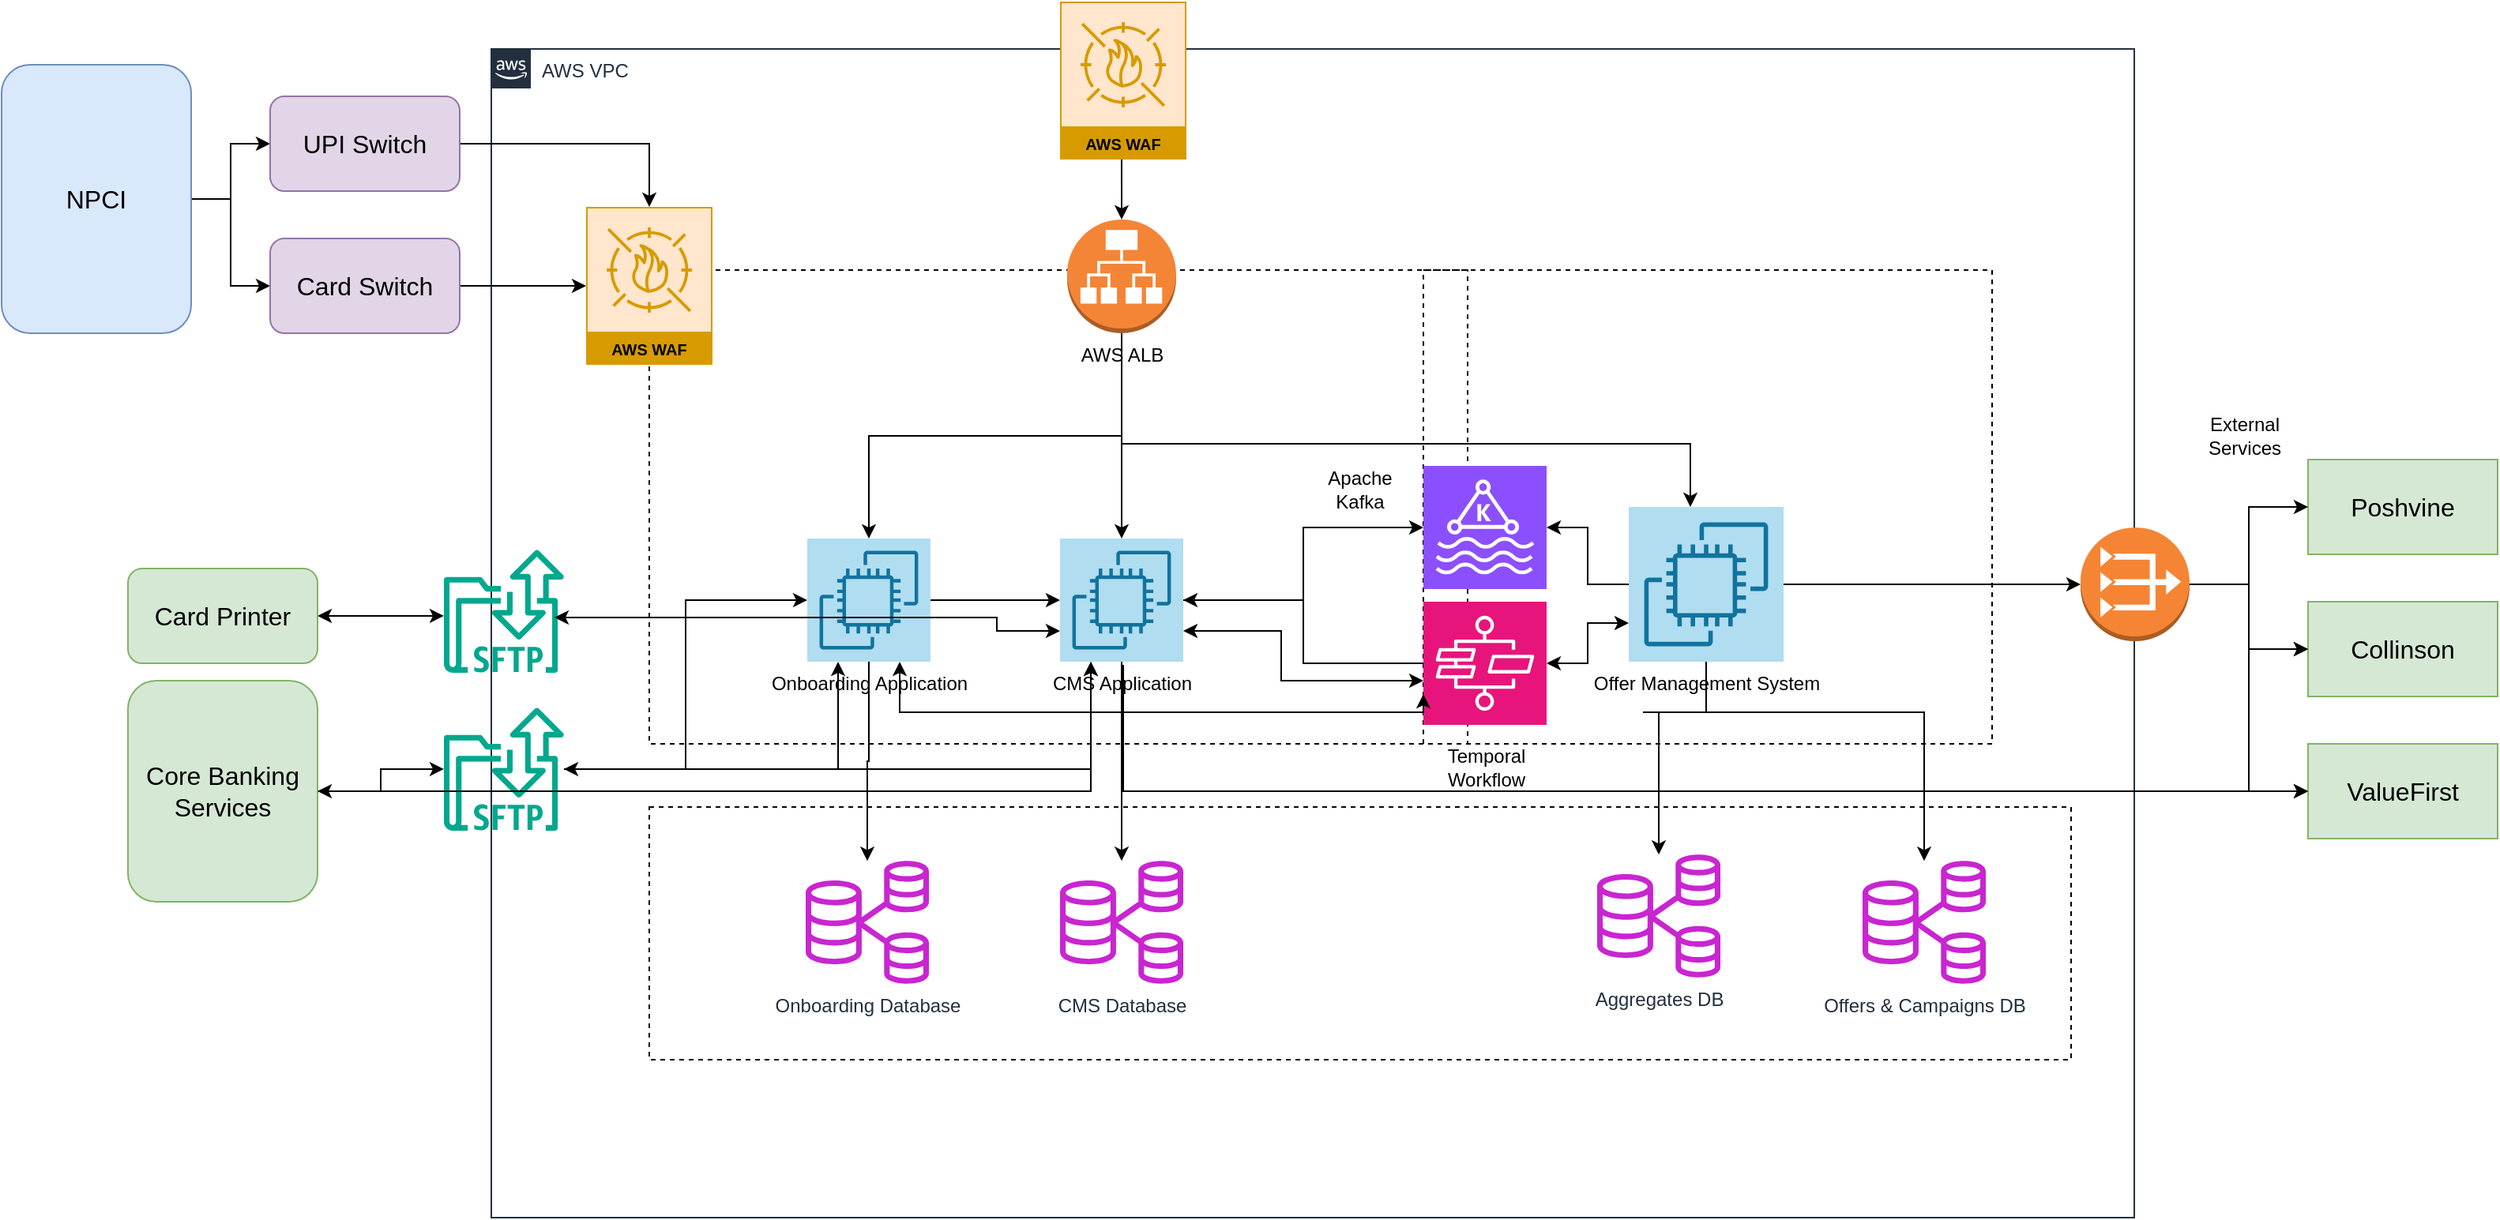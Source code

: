 <mxfile version="22.1.17" type="github">
  <diagram id="Ht1M8jgEwFfnCIfOTk4-" name="Page-1">
    <mxGraphModel dx="1908" dy="1304" grid="1" gridSize="10" guides="1" tooltips="1" connect="1" arrows="1" fold="1" page="1" pageScale="1" pageWidth="1920" pageHeight="1200" math="0" shadow="0">
      <root>
        <mxCell id="0" />
        <mxCell id="1" parent="0" />
        <mxCell id="I7t4Qd40WJQr-O0MpKfy-16" value="" style="rounded=0;whiteSpace=wrap;html=1;labelBackgroundColor=none;fillColor=none;dashed=1;container=1;pointerEvents=0;collapsible=0;recursiveResize=0;" vertex="1" parent="1">
          <mxGeometry x="940" y="380" width="360" height="300" as="geometry" />
        </mxCell>
        <mxCell id="I7t4Qd40WJQr-O0MpKfy-12" value="Offer Management System" style="sketch=0;points=[[0,0,0],[0.25,0,0],[0.5,0,0],[0.75,0,0],[1,0,0],[0,1,0],[0.25,1,0],[0.5,1,0],[0.75,1,0],[1,1,0],[0,0.25,0],[0,0.5,0],[0,0.75,0],[1,0.25,0],[1,0.5,0],[1,0.75,0]];outlineConnect=0;fillColor=#b1ddf0;strokeColor=#10739e;dashed=0;verticalLabelPosition=bottom;verticalAlign=top;align=center;html=1;fontSize=12;fontStyle=0;aspect=fixed;shape=mxgraph.aws4.resourceIcon;resIcon=mxgraph.aws4.ec2;" vertex="1" parent="I7t4Qd40WJQr-O0MpKfy-16">
          <mxGeometry x="130" y="150" width="98" height="98" as="geometry" />
        </mxCell>
        <mxCell id="UEzPUAAOIrF-is8g5C7q-74" value="AWS VPC" style="points=[[0,0],[0.25,0],[0.5,0],[0.75,0],[1,0],[1,0.25],[1,0.5],[1,0.75],[1,1],[0.75,1],[0.5,1],[0.25,1],[0,1],[0,0.75],[0,0.5],[0,0.25]];outlineConnect=0;gradientColor=none;html=1;whiteSpace=wrap;fontSize=12;fontStyle=0;shape=mxgraph.aws4.group;grIcon=mxgraph.aws4.group_aws_cloud_alt;strokeColor=#232F3E;fillColor=none;verticalAlign=top;align=left;spacingLeft=30;fontColor=#232F3E;dashed=0;labelBackgroundColor=#ffffff;container=1;pointerEvents=0;collapsible=0;recursiveResize=0;" parent="1" vertex="1">
          <mxGeometry x="350" y="240" width="1040" height="740" as="geometry" />
        </mxCell>
        <mxCell id="I7t4Qd40WJQr-O0MpKfy-5" value="" style="rounded=0;whiteSpace=wrap;html=1;labelBackgroundColor=none;fillColor=none;dashed=1;container=1;pointerEvents=0;collapsible=0;recursiveResize=0;" vertex="1" parent="UEzPUAAOIrF-is8g5C7q-74">
          <mxGeometry x="100" y="480" width="900" height="160" as="geometry" />
        </mxCell>
        <mxCell id="I7t4Qd40WJQr-O0MpKfy-14" value="Onboarding Database" style="sketch=0;outlineConnect=0;fontColor=#232F3E;gradientColor=none;fillColor=#C925D1;strokeColor=none;dashed=0;verticalLabelPosition=bottom;verticalAlign=top;align=center;html=1;fontSize=12;fontStyle=0;aspect=fixed;pointerEvents=1;shape=mxgraph.aws4.rds_multi_az_db_cluster;" vertex="1" parent="I7t4Qd40WJQr-O0MpKfy-5">
          <mxGeometry x="99" y="34" width="78" height="78" as="geometry" />
        </mxCell>
        <mxCell id="I7t4Qd40WJQr-O0MpKfy-23" value="Offers &amp;amp; Campaigns DB" style="sketch=0;outlineConnect=0;fontColor=#232F3E;gradientColor=none;fillColor=#C925D1;strokeColor=none;dashed=0;verticalLabelPosition=bottom;verticalAlign=top;align=center;html=1;fontSize=12;fontStyle=0;aspect=fixed;pointerEvents=1;shape=mxgraph.aws4.rds_multi_az_db_cluster;" vertex="1" parent="I7t4Qd40WJQr-O0MpKfy-5">
          <mxGeometry x="768" y="34" width="78" height="78" as="geometry" />
        </mxCell>
        <mxCell id="UEzPUAAOIrF-is8g5C7q-107" value="" style="rounded=0;whiteSpace=wrap;html=1;labelBackgroundColor=none;fillColor=none;dashed=1;container=1;pointerEvents=0;collapsible=0;recursiveResize=0;" parent="UEzPUAAOIrF-is8g5C7q-74" vertex="1">
          <mxGeometry x="100" y="140" width="518" height="300" as="geometry" />
        </mxCell>
        <mxCell id="I7t4Qd40WJQr-O0MpKfy-3" value="" style="edgeStyle=orthogonalEdgeStyle;rounded=0;orthogonalLoop=1;jettySize=auto;html=1;" edge="1" parent="UEzPUAAOIrF-is8g5C7q-107" source="I7t4Qd40WJQr-O0MpKfy-1" target="I7t4Qd40WJQr-O0MpKfy-2">
          <mxGeometry relative="1" as="geometry" />
        </mxCell>
        <mxCell id="I7t4Qd40WJQr-O0MpKfy-1" value="CMS Application" style="sketch=0;points=[[0,0,0],[0.25,0,0],[0.5,0,0],[0.75,0,0],[1,0,0],[0,1,0],[0.25,1,0],[0.5,1,0],[0.75,1,0],[1,1,0],[0,0.25,0],[0,0.5,0],[0,0.75,0],[1,0.25,0],[1,0.5,0],[1,0.75,0]];outlineConnect=0;fillColor=#b1ddf0;strokeColor=#10739e;dashed=0;verticalLabelPosition=bottom;verticalAlign=top;align=center;html=1;fontSize=12;fontStyle=0;aspect=fixed;shape=mxgraph.aws4.resourceIcon;resIcon=mxgraph.aws4.ec2;" vertex="1" parent="UEzPUAAOIrF-is8g5C7q-107">
          <mxGeometry x="260" y="170" width="78" height="78" as="geometry" />
        </mxCell>
        <mxCell id="I7t4Qd40WJQr-O0MpKfy-2" value="CMS Database" style="sketch=0;outlineConnect=0;fontColor=#232F3E;gradientColor=none;fillColor=#C925D1;strokeColor=none;dashed=0;verticalLabelPosition=bottom;verticalAlign=top;align=center;html=1;fontSize=12;fontStyle=0;aspect=fixed;pointerEvents=1;shape=mxgraph.aws4.rds_multi_az_db_cluster;" vertex="1" parent="UEzPUAAOIrF-is8g5C7q-107">
          <mxGeometry x="260" y="374" width="78" height="78" as="geometry" />
        </mxCell>
        <mxCell id="I7t4Qd40WJQr-O0MpKfy-38" value="" style="edgeStyle=orthogonalEdgeStyle;rounded=0;orthogonalLoop=1;jettySize=auto;html=1;entryX=0.5;entryY=0;entryDx=0;entryDy=0;entryPerimeter=0;" edge="1" parent="UEzPUAAOIrF-is8g5C7q-107" source="I7t4Qd40WJQr-O0MpKfy-10" target="I7t4Qd40WJQr-O0MpKfy-1">
          <mxGeometry relative="1" as="geometry">
            <mxPoint x="299.0" y="126" as="targetPoint" />
          </mxGeometry>
        </mxCell>
        <mxCell id="I7t4Qd40WJQr-O0MpKfy-10" value="AWS ALB" style="outlineConnect=0;dashed=0;verticalLabelPosition=bottom;verticalAlign=top;align=center;html=1;shape=mxgraph.aws3.application_load_balancer;fillColor=#F58536;gradientColor=none;" vertex="1" parent="UEzPUAAOIrF-is8g5C7q-107">
          <mxGeometry x="264.5" y="-32" width="69" height="72" as="geometry" />
        </mxCell>
        <mxCell id="I7t4Qd40WJQr-O0MpKfy-35" value="" style="edgeStyle=orthogonalEdgeStyle;rounded=0;orthogonalLoop=1;jettySize=auto;html=1;" edge="1" parent="UEzPUAAOIrF-is8g5C7q-107" source="I7t4Qd40WJQr-O0MpKfy-13" target="I7t4Qd40WJQr-O0MpKfy-1">
          <mxGeometry relative="1" as="geometry" />
        </mxCell>
        <mxCell id="I7t4Qd40WJQr-O0MpKfy-13" value="Onboarding Application" style="sketch=0;points=[[0,0,0],[0.25,0,0],[0.5,0,0],[0.75,0,0],[1,0,0],[0,1,0],[0.25,1,0],[0.5,1,0],[0.75,1,0],[1,1,0],[0,0.25,0],[0,0.5,0],[0,0.75,0],[1,0.25,0],[1,0.5,0],[1,0.75,0]];outlineConnect=0;fillColor=#b1ddf0;strokeColor=#10739e;dashed=0;verticalLabelPosition=bottom;verticalAlign=top;align=center;html=1;fontSize=12;fontStyle=0;aspect=fixed;shape=mxgraph.aws4.resourceIcon;resIcon=mxgraph.aws4.ec2;" vertex="1" parent="UEzPUAAOIrF-is8g5C7q-107">
          <mxGeometry x="100" y="170" width="78" height="78" as="geometry" />
        </mxCell>
        <mxCell id="I7t4Qd40WJQr-O0MpKfy-39" value="" style="edgeStyle=orthogonalEdgeStyle;rounded=0;orthogonalLoop=1;jettySize=auto;html=1;exitX=0.5;exitY=1;exitDx=0;exitDy=0;exitPerimeter=0;" edge="1" parent="UEzPUAAOIrF-is8g5C7q-107" source="I7t4Qd40WJQr-O0MpKfy-10" target="I7t4Qd40WJQr-O0MpKfy-13">
          <mxGeometry relative="1" as="geometry">
            <mxPoint x="309" y="50" as="sourcePoint" />
            <mxPoint x="309" y="180" as="targetPoint" />
          </mxGeometry>
        </mxCell>
        <mxCell id="I7t4Qd40WJQr-O0MpKfy-49" value="Apache Kafka" style="text;html=1;strokeColor=none;fillColor=none;align=center;verticalAlign=middle;whiteSpace=wrap;rounded=0;" vertex="1" parent="UEzPUAAOIrF-is8g5C7q-107">
          <mxGeometry x="420" y="124" width="60" height="30" as="geometry" />
        </mxCell>
        <mxCell id="I7t4Qd40WJQr-O0MpKfy-64" value="AWS WAF" style="sketch=0;outlineConnect=0;strokeColor=#d79b00;fillColor=#ffe6cc;dashed=0;verticalLabelPosition=middle;verticalAlign=bottom;align=center;html=1;whiteSpace=wrap;fontSize=10;fontStyle=1;spacing=3;shape=mxgraph.aws4.productIcon;prIcon=mxgraph.aws4.waf;" vertex="1" parent="UEzPUAAOIrF-is8g5C7q-107">
          <mxGeometry x="-40" y="-40" width="80" height="100" as="geometry" />
        </mxCell>
        <mxCell id="I7t4Qd40WJQr-O0MpKfy-4" style="edgeStyle=orthogonalEdgeStyle;rounded=0;orthogonalLoop=1;jettySize=auto;html=1;exitX=0.5;exitY=1;exitDx=0;exitDy=0;" edge="1" parent="UEzPUAAOIrF-is8g5C7q-74" source="UEzPUAAOIrF-is8g5C7q-107" target="UEzPUAAOIrF-is8g5C7q-107">
          <mxGeometry relative="1" as="geometry" />
        </mxCell>
        <mxCell id="I7t4Qd40WJQr-O0MpKfy-34" value="" style="edgeStyle=orthogonalEdgeStyle;rounded=0;orthogonalLoop=1;jettySize=auto;html=1;exitX=0.487;exitY=0.8;exitDx=0;exitDy=0;exitPerimeter=0;" edge="1" parent="UEzPUAAOIrF-is8g5C7q-74" source="I7t4Qd40WJQr-O0MpKfy-9" target="I7t4Qd40WJQr-O0MpKfy-10">
          <mxGeometry relative="1" as="geometry">
            <mxPoint x="400" y="70" as="sourcePoint" />
          </mxGeometry>
        </mxCell>
        <mxCell id="I7t4Qd40WJQr-O0MpKfy-9" value="AWS WAF" style="sketch=0;outlineConnect=0;strokeColor=#d79b00;fillColor=#ffe6cc;dashed=0;verticalLabelPosition=middle;verticalAlign=bottom;align=center;html=1;whiteSpace=wrap;fontSize=10;fontStyle=1;spacing=3;shape=mxgraph.aws4.productIcon;prIcon=mxgraph.aws4.waf;" vertex="1" parent="UEzPUAAOIrF-is8g5C7q-74">
          <mxGeometry x="360" y="-30" width="80" height="100" as="geometry" />
        </mxCell>
        <mxCell id="I7t4Qd40WJQr-O0MpKfy-24" value="Aggregates DB" style="sketch=0;outlineConnect=0;fontColor=#232F3E;gradientColor=none;fillColor=#C925D1;strokeColor=none;dashed=0;verticalLabelPosition=bottom;verticalAlign=top;align=center;html=1;fontSize=12;fontStyle=0;aspect=fixed;pointerEvents=1;shape=mxgraph.aws4.rds_multi_az_db_cluster;" vertex="1" parent="UEzPUAAOIrF-is8g5C7q-74">
          <mxGeometry x="700" y="510" width="78" height="78" as="geometry" />
        </mxCell>
        <mxCell id="I7t4Qd40WJQr-O0MpKfy-30" value="" style="edgeStyle=orthogonalEdgeStyle;rounded=0;orthogonalLoop=1;jettySize=auto;html=1;entryX=0;entryY=0.5;entryDx=0;entryDy=0;entryPerimeter=0;" edge="1" parent="UEzPUAAOIrF-is8g5C7q-74" source="I7t4Qd40WJQr-O0MpKfy-1" target="I7t4Qd40WJQr-O0MpKfy-11">
          <mxGeometry relative="1" as="geometry">
            <mxPoint x="517" y="349.0" as="targetPoint" />
          </mxGeometry>
        </mxCell>
        <mxCell id="I7t4Qd40WJQr-O0MpKfy-36" value="" style="edgeStyle=orthogonalEdgeStyle;rounded=0;orthogonalLoop=1;jettySize=auto;html=1;" edge="1" parent="UEzPUAAOIrF-is8g5C7q-74" source="I7t4Qd40WJQr-O0MpKfy-13" target="I7t4Qd40WJQr-O0MpKfy-14">
          <mxGeometry relative="1" as="geometry">
            <mxPoint x="259.067" y="524.139" as="targetPoint" />
          </mxGeometry>
        </mxCell>
        <mxCell id="I7t4Qd40WJQr-O0MpKfy-11" value="" style="sketch=0;points=[[0,0,0],[0.25,0,0],[0.5,0,0],[0.75,0,0],[1,0,0],[0,1,0],[0.25,1,0],[0.5,1,0],[0.75,1,0],[1,1,0],[0,0.25,0],[0,0.5,0],[0,0.75,0],[1,0.25,0],[1,0.5,0],[1,0.75,0]];outlineConnect=0;fontColor=#232F3E;fillColor=#8C4FFF;strokeColor=#ffffff;dashed=0;verticalLabelPosition=bottom;verticalAlign=top;align=center;html=1;fontSize=12;fontStyle=0;aspect=fixed;shape=mxgraph.aws4.resourceIcon;resIcon=mxgraph.aws4.managed_streaming_for_kafka;" vertex="1" parent="UEzPUAAOIrF-is8g5C7q-74">
          <mxGeometry x="590" y="264" width="78" height="78" as="geometry" />
        </mxCell>
        <mxCell id="I7t4Qd40WJQr-O0MpKfy-43" value="" style="edgeStyle=orthogonalEdgeStyle;rounded=0;orthogonalLoop=1;jettySize=auto;html=1;entryX=1;entryY=0.5;entryDx=0;entryDy=0;entryPerimeter=0;endArrow=classic;endFill=1;" edge="1" parent="UEzPUAAOIrF-is8g5C7q-74" source="I7t4Qd40WJQr-O0MpKfy-41" target="I7t4Qd40WJQr-O0MpKfy-1">
          <mxGeometry relative="1" as="geometry">
            <mxPoint x="511" y="439" as="targetPoint" />
          </mxGeometry>
        </mxCell>
        <mxCell id="I7t4Qd40WJQr-O0MpKfy-47" value="" style="edgeStyle=orthogonalEdgeStyle;rounded=0;orthogonalLoop=1;jettySize=auto;html=1;entryX=1;entryY=0.75;entryDx=0;entryDy=0;entryPerimeter=0;startArrow=classic;startFill=1;" edge="1" parent="UEzPUAAOIrF-is8g5C7q-74" source="I7t4Qd40WJQr-O0MpKfy-41" target="I7t4Qd40WJQr-O0MpKfy-1">
          <mxGeometry relative="1" as="geometry">
            <mxPoint x="511" y="389" as="targetPoint" />
            <Array as="points">
              <mxPoint x="500" y="400" />
              <mxPoint x="500" y="369" />
            </Array>
          </mxGeometry>
        </mxCell>
        <mxCell id="I7t4Qd40WJQr-O0MpKfy-41" value="" style="sketch=0;points=[[0,0,0],[0.25,0,0],[0.5,0,0],[0.75,0,0],[1,0,0],[0,1,0],[0.25,1,0],[0.5,1,0],[0.75,1,0],[1,1,0],[0,0.25,0],[0,0.5,0],[0,0.75,0],[1,0.25,0],[1,0.5,0],[1,0.75,0]];outlineConnect=0;fontColor=#232F3E;fillColor=#E7157B;strokeColor=#ffffff;dashed=0;verticalLabelPosition=bottom;verticalAlign=top;align=center;html=1;fontSize=12;fontStyle=0;aspect=fixed;shape=mxgraph.aws4.resourceIcon;resIcon=mxgraph.aws4.express_workflow;" vertex="1" parent="UEzPUAAOIrF-is8g5C7q-74">
          <mxGeometry x="590" y="350" width="78" height="78" as="geometry" />
        </mxCell>
        <mxCell id="I7t4Qd40WJQr-O0MpKfy-44" value="" style="edgeStyle=orthogonalEdgeStyle;rounded=0;orthogonalLoop=1;jettySize=auto;html=1;entryX=0.75;entryY=1;entryDx=0;entryDy=0;entryPerimeter=0;exitX=0;exitY=0.75;exitDx=0;exitDy=0;exitPerimeter=0;startArrow=classic;startFill=1;" edge="1" parent="UEzPUAAOIrF-is8g5C7q-74" source="I7t4Qd40WJQr-O0MpKfy-41" target="I7t4Qd40WJQr-O0MpKfy-13">
          <mxGeometry relative="1" as="geometry">
            <mxPoint x="600" y="399" as="sourcePoint" />
            <mxPoint x="448" y="359" as="targetPoint" />
            <Array as="points">
              <mxPoint x="590" y="420" />
              <mxPoint x="259" y="420" />
            </Array>
          </mxGeometry>
        </mxCell>
        <mxCell id="I7t4Qd40WJQr-O0MpKfy-50" value="Temporal Workflow" style="text;html=1;strokeColor=none;fillColor=none;align=center;verticalAlign=middle;whiteSpace=wrap;rounded=0;" vertex="1" parent="UEzPUAAOIrF-is8g5C7q-74">
          <mxGeometry x="600" y="440" width="60" height="30" as="geometry" />
        </mxCell>
        <mxCell id="I7t4Qd40WJQr-O0MpKfy-54" value="" style="outlineConnect=0;dashed=0;verticalLabelPosition=bottom;verticalAlign=top;align=center;html=1;shape=mxgraph.aws3.vpc_nat_gateway;fillColor=#F58534;gradientColor=none;" vertex="1" parent="UEzPUAAOIrF-is8g5C7q-74">
          <mxGeometry x="1006" y="303" width="69" height="72" as="geometry" />
        </mxCell>
        <mxCell id="I7t4Qd40WJQr-O0MpKfy-71" value="" style="sketch=0;outlineConnect=0;fontColor=#232F3E;gradientColor=none;fillColor=#01A88D;strokeColor=none;dashed=0;verticalLabelPosition=bottom;verticalAlign=top;align=center;html=1;fontSize=12;fontStyle=0;aspect=fixed;shape=mxgraph.aws4.transfer_for_sftp_resource;" vertex="1" parent="UEzPUAAOIrF-is8g5C7q-74">
          <mxGeometry x="-30" y="417" width="76" height="78" as="geometry" />
        </mxCell>
        <mxCell id="I7t4Qd40WJQr-O0MpKfy-73" style="edgeStyle=orthogonalEdgeStyle;rounded=0;orthogonalLoop=1;jettySize=auto;html=1;entryX=0;entryY=0.5;entryDx=0;entryDy=0;entryPerimeter=0;" edge="1" parent="UEzPUAAOIrF-is8g5C7q-74" source="I7t4Qd40WJQr-O0MpKfy-71" target="I7t4Qd40WJQr-O0MpKfy-13">
          <mxGeometry relative="1" as="geometry" />
        </mxCell>
        <mxCell id="I7t4Qd40WJQr-O0MpKfy-82" style="edgeStyle=orthogonalEdgeStyle;rounded=0;orthogonalLoop=1;jettySize=auto;html=1;entryX=0.25;entryY=1;entryDx=0;entryDy=0;entryPerimeter=0;" edge="1" parent="UEzPUAAOIrF-is8g5C7q-74" source="I7t4Qd40WJQr-O0MpKfy-71" target="I7t4Qd40WJQr-O0MpKfy-1">
          <mxGeometry relative="1" as="geometry" />
        </mxCell>
        <mxCell id="I7t4Qd40WJQr-O0MpKfy-83" style="edgeStyle=orthogonalEdgeStyle;rounded=0;orthogonalLoop=1;jettySize=auto;html=1;entryX=0.25;entryY=1;entryDx=0;entryDy=0;entryPerimeter=0;startArrow=classic;startFill=1;" edge="1" parent="UEzPUAAOIrF-is8g5C7q-74" source="I7t4Qd40WJQr-O0MpKfy-71" target="I7t4Qd40WJQr-O0MpKfy-13">
          <mxGeometry relative="1" as="geometry" />
        </mxCell>
        <mxCell id="I7t4Qd40WJQr-O0MpKfy-81" value="" style="sketch=0;outlineConnect=0;fontColor=#232F3E;gradientColor=none;fillColor=#01A88D;strokeColor=none;dashed=0;verticalLabelPosition=bottom;verticalAlign=top;align=center;html=1;fontSize=12;fontStyle=0;aspect=fixed;shape=mxgraph.aws4.transfer_for_sftp_resource;" vertex="1" parent="UEzPUAAOIrF-is8g5C7q-74">
          <mxGeometry x="-30" y="317" width="76" height="78" as="geometry" />
        </mxCell>
        <mxCell id="I7t4Qd40WJQr-O0MpKfy-88" style="edgeStyle=orthogonalEdgeStyle;rounded=0;orthogonalLoop=1;jettySize=auto;html=1;entryX=0;entryY=0.75;entryDx=0;entryDy=0;entryPerimeter=0;startArrow=classic;startFill=1;exitX=0.921;exitY=0.551;exitDx=0;exitDy=0;exitPerimeter=0;" edge="1" parent="UEzPUAAOIrF-is8g5C7q-74" source="I7t4Qd40WJQr-O0MpKfy-81" target="I7t4Qd40WJQr-O0MpKfy-1">
          <mxGeometry relative="1" as="geometry">
            <mxPoint x="40" y="370" as="sourcePoint" />
            <Array as="points">
              <mxPoint x="320" y="360" />
              <mxPoint x="320" y="369" />
            </Array>
          </mxGeometry>
        </mxCell>
        <mxCell id="UEzPUAAOIrF-is8g5C7q-90" value="" style="edgeStyle=orthogonalEdgeStyle;rounded=0;orthogonalLoop=1;jettySize=auto;html=1;endArrow=open;endFill=0;strokeWidth=2;" parent="1" target="UEzPUAAOIrF-is8g5C7q-80" edge="1">
          <mxGeometry relative="1" as="geometry">
            <mxPoint x="448" y="349" as="sourcePoint" />
          </mxGeometry>
        </mxCell>
        <mxCell id="UEzPUAAOIrF-is8g5C7q-91" value="" style="edgeStyle=orthogonalEdgeStyle;rounded=0;orthogonalLoop=1;jettySize=auto;html=1;endArrow=open;endFill=0;strokeWidth=2;" parent="1" target="UEzPUAAOIrF-is8g5C7q-81" edge="1">
          <mxGeometry relative="1" as="geometry">
            <mxPoint x="558" y="349.0" as="sourcePoint" />
          </mxGeometry>
        </mxCell>
        <mxCell id="UEzPUAAOIrF-is8g5C7q-92" value="" style="edgeStyle=orthogonalEdgeStyle;rounded=0;orthogonalLoop=1;jettySize=auto;html=1;endArrow=open;endFill=0;strokeWidth=2;" parent="1" target="UEzPUAAOIrF-is8g5C7q-82" edge="1">
          <mxGeometry relative="1" as="geometry">
            <mxPoint x="678" y="349.0" as="sourcePoint" />
          </mxGeometry>
        </mxCell>
        <mxCell id="I7t4Qd40WJQr-O0MpKfy-26" value="" style="edgeStyle=orthogonalEdgeStyle;rounded=0;orthogonalLoop=1;jettySize=auto;html=1;exitX=0.5;exitY=1;exitDx=0;exitDy=0;exitPerimeter=0;" edge="1" parent="1" source="I7t4Qd40WJQr-O0MpKfy-12" target="I7t4Qd40WJQr-O0MpKfy-24">
          <mxGeometry relative="1" as="geometry">
            <mxPoint x="1079" y="630" as="sourcePoint" />
            <mxPoint x="999" y="717.0" as="targetPoint" />
            <Array as="points">
              <mxPoint x="1079" y="660" />
              <mxPoint x="990" y="660" />
            </Array>
          </mxGeometry>
        </mxCell>
        <mxCell id="I7t4Qd40WJQr-O0MpKfy-28" value="" style="edgeStyle=orthogonalEdgeStyle;rounded=0;orthogonalLoop=1;jettySize=auto;html=1;exitX=0.5;exitY=1;exitDx=0;exitDy=0;exitPerimeter=0;" edge="1" parent="1" source="I7t4Qd40WJQr-O0MpKfy-12" target="I7t4Qd40WJQr-O0MpKfy-23">
          <mxGeometry relative="1" as="geometry">
            <mxPoint x="1117" y="589.0" as="targetPoint" />
            <Array as="points">
              <mxPoint x="1079" y="660" />
              <mxPoint x="1157" y="660" />
            </Array>
          </mxGeometry>
        </mxCell>
        <mxCell id="I7t4Qd40WJQr-O0MpKfy-31" value="" style="edgeStyle=orthogonalEdgeStyle;rounded=0;orthogonalLoop=1;jettySize=auto;html=1;" edge="1" parent="1" source="I7t4Qd40WJQr-O0MpKfy-12" target="I7t4Qd40WJQr-O0MpKfy-11">
          <mxGeometry relative="1" as="geometry" />
        </mxCell>
        <mxCell id="I7t4Qd40WJQr-O0MpKfy-40" value="" style="edgeStyle=orthogonalEdgeStyle;rounded=0;orthogonalLoop=1;jettySize=auto;html=1;exitX=0.5;exitY=1;exitDx=0;exitDy=0;exitPerimeter=0;" edge="1" parent="1" source="I7t4Qd40WJQr-O0MpKfy-10" target="I7t4Qd40WJQr-O0MpKfy-12">
          <mxGeometry relative="1" as="geometry">
            <mxPoint x="700" y="420" as="sourcePoint" />
            <mxPoint x="549" y="560" as="targetPoint" />
            <Array as="points">
              <mxPoint x="749" y="490" />
              <mxPoint x="1109" y="490" />
            </Array>
          </mxGeometry>
        </mxCell>
        <mxCell id="I7t4Qd40WJQr-O0MpKfy-48" value="" style="edgeStyle=orthogonalEdgeStyle;rounded=0;orthogonalLoop=1;jettySize=auto;html=1;entryX=0;entryY=0.75;entryDx=0;entryDy=0;entryPerimeter=0;startArrow=classic;startFill=1;" edge="1" parent="1" source="I7t4Qd40WJQr-O0MpKfy-41" target="I7t4Qd40WJQr-O0MpKfy-12">
          <mxGeometry relative="1" as="geometry" />
        </mxCell>
        <mxCell id="I7t4Qd40WJQr-O0MpKfy-52" value="Poshvine" style="rounded=0;whiteSpace=wrap;html=1;fontSize=16;fillColor=#d5e8d4;strokeColor=#82b366;" vertex="1" parent="1">
          <mxGeometry x="1500" y="500" width="120" height="60" as="geometry" />
        </mxCell>
        <mxCell id="I7t4Qd40WJQr-O0MpKfy-53" value="Collinson" style="rounded=0;whiteSpace=wrap;html=1;fontSize=16;fillColor=#d5e8d4;strokeColor=#82b366;" vertex="1" parent="1">
          <mxGeometry x="1500" y="590" width="120" height="60" as="geometry" />
        </mxCell>
        <mxCell id="I7t4Qd40WJQr-O0MpKfy-55" value="" style="edgeStyle=orthogonalEdgeStyle;rounded=0;orthogonalLoop=1;jettySize=auto;html=1;" edge="1" parent="1" source="I7t4Qd40WJQr-O0MpKfy-54" target="I7t4Qd40WJQr-O0MpKfy-53">
          <mxGeometry relative="1" as="geometry" />
        </mxCell>
        <mxCell id="I7t4Qd40WJQr-O0MpKfy-56" value="" style="edgeStyle=orthogonalEdgeStyle;rounded=0;orthogonalLoop=1;jettySize=auto;html=1;" edge="1" parent="1" source="I7t4Qd40WJQr-O0MpKfy-54" target="I7t4Qd40WJQr-O0MpKfy-53">
          <mxGeometry relative="1" as="geometry" />
        </mxCell>
        <mxCell id="I7t4Qd40WJQr-O0MpKfy-57" style="edgeStyle=orthogonalEdgeStyle;rounded=0;orthogonalLoop=1;jettySize=auto;html=1;entryX=0;entryY=0.5;entryDx=0;entryDy=0;" edge="1" parent="1" source="I7t4Qd40WJQr-O0MpKfy-54" target="I7t4Qd40WJQr-O0MpKfy-52">
          <mxGeometry relative="1" as="geometry" />
        </mxCell>
        <mxCell id="I7t4Qd40WJQr-O0MpKfy-58" style="edgeStyle=orthogonalEdgeStyle;rounded=0;orthogonalLoop=1;jettySize=auto;html=1;entryX=0;entryY=0.5;entryDx=0;entryDy=0;entryPerimeter=0;" edge="1" parent="1" source="I7t4Qd40WJQr-O0MpKfy-12" target="I7t4Qd40WJQr-O0MpKfy-54">
          <mxGeometry relative="1" as="geometry" />
        </mxCell>
        <mxCell id="I7t4Qd40WJQr-O0MpKfy-59" value="ValueFirst" style="rounded=0;whiteSpace=wrap;html=1;fontSize=16;fillColor=#d5e8d4;strokeColor=#82b366;" vertex="1" parent="1">
          <mxGeometry x="1500" y="680" width="120" height="60" as="geometry" />
        </mxCell>
        <mxCell id="I7t4Qd40WJQr-O0MpKfy-60" style="edgeStyle=orthogonalEdgeStyle;rounded=0;orthogonalLoop=1;jettySize=auto;html=1;entryX=0;entryY=0.5;entryDx=0;entryDy=0;" edge="1" parent="1" source="I7t4Qd40WJQr-O0MpKfy-54" target="I7t4Qd40WJQr-O0MpKfy-59">
          <mxGeometry relative="1" as="geometry" />
        </mxCell>
        <mxCell id="I7t4Qd40WJQr-O0MpKfy-62" value="External Services" style="text;html=1;strokeColor=none;fillColor=none;align=center;verticalAlign=middle;whiteSpace=wrap;rounded=0;" vertex="1" parent="1">
          <mxGeometry x="1430" y="470" width="60" height="30" as="geometry" />
        </mxCell>
        <mxCell id="I7t4Qd40WJQr-O0MpKfy-69" value="" style="edgeStyle=orthogonalEdgeStyle;rounded=0;orthogonalLoop=1;jettySize=auto;html=1;" edge="1" parent="1" source="I7t4Qd40WJQr-O0MpKfy-65" target="I7t4Qd40WJQr-O0MpKfy-68">
          <mxGeometry relative="1" as="geometry" />
        </mxCell>
        <mxCell id="I7t4Qd40WJQr-O0MpKfy-77" style="edgeStyle=orthogonalEdgeStyle;rounded=0;orthogonalLoop=1;jettySize=auto;html=1;entryX=0;entryY=0.5;entryDx=0;entryDy=0;" edge="1" parent="1" source="I7t4Qd40WJQr-O0MpKfy-65" target="I7t4Qd40WJQr-O0MpKfy-76">
          <mxGeometry relative="1" as="geometry" />
        </mxCell>
        <mxCell id="I7t4Qd40WJQr-O0MpKfy-65" value="&lt;font style=&quot;font-size: 16px;&quot;&gt;NPCI&lt;/font&gt;" style="rounded=1;whiteSpace=wrap;html=1;fillColor=#dae8fc;strokeColor=#6c8ebf;" vertex="1" parent="1">
          <mxGeometry x="40" y="250" width="120" height="170" as="geometry" />
        </mxCell>
        <mxCell id="I7t4Qd40WJQr-O0MpKfy-70" style="edgeStyle=orthogonalEdgeStyle;rounded=0;orthogonalLoop=1;jettySize=auto;html=1;" edge="1" parent="1" source="I7t4Qd40WJQr-O0MpKfy-68" target="I7t4Qd40WJQr-O0MpKfy-64">
          <mxGeometry relative="1" as="geometry" />
        </mxCell>
        <mxCell id="I7t4Qd40WJQr-O0MpKfy-68" value="&lt;font style=&quot;font-size: 16px;&quot;&gt;Card Switch&lt;/font&gt;" style="rounded=1;whiteSpace=wrap;html=1;fillColor=#e1d5e7;strokeColor=#9673a6;" vertex="1" parent="1">
          <mxGeometry x="210" y="360" width="120" height="60" as="geometry" />
        </mxCell>
        <mxCell id="I7t4Qd40WJQr-O0MpKfy-75" style="edgeStyle=orthogonalEdgeStyle;rounded=0;orthogonalLoop=1;jettySize=auto;html=1;startArrow=classic;startFill=1;" edge="1" parent="1">
          <mxGeometry relative="1" as="geometry">
            <mxPoint x="240" y="599" as="sourcePoint" />
            <mxPoint x="320" y="598.96" as="targetPoint" />
          </mxGeometry>
        </mxCell>
        <mxCell id="I7t4Qd40WJQr-O0MpKfy-74" value="&lt;font style=&quot;font-size: 16px;&quot;&gt;Card Printer&lt;/font&gt;" style="rounded=1;whiteSpace=wrap;html=1;fillColor=#d5e8d4;strokeColor=#82b366;" vertex="1" parent="1">
          <mxGeometry x="120" y="569" width="120" height="60" as="geometry" />
        </mxCell>
        <mxCell id="I7t4Qd40WJQr-O0MpKfy-78" style="edgeStyle=orthogonalEdgeStyle;rounded=0;orthogonalLoop=1;jettySize=auto;html=1;" edge="1" parent="1" source="I7t4Qd40WJQr-O0MpKfy-76" target="I7t4Qd40WJQr-O0MpKfy-64">
          <mxGeometry relative="1" as="geometry" />
        </mxCell>
        <mxCell id="I7t4Qd40WJQr-O0MpKfy-76" value="&lt;font style=&quot;font-size: 16px;&quot;&gt;UPI Switch&lt;/font&gt;" style="rounded=1;whiteSpace=wrap;html=1;fillColor=#e1d5e7;strokeColor=#9673a6;" vertex="1" parent="1">
          <mxGeometry x="210" y="270" width="120" height="60" as="geometry" />
        </mxCell>
        <mxCell id="I7t4Qd40WJQr-O0MpKfy-80" style="edgeStyle=orthogonalEdgeStyle;rounded=0;orthogonalLoop=1;jettySize=auto;html=1;entryX=0;entryY=0.5;entryDx=0;entryDy=0;" edge="1" parent="1" target="I7t4Qd40WJQr-O0MpKfy-59">
          <mxGeometry relative="1" as="geometry">
            <mxPoint x="750" y="630" as="sourcePoint" />
            <Array as="points">
              <mxPoint x="750" y="710" />
            </Array>
          </mxGeometry>
        </mxCell>
        <mxCell id="I7t4Qd40WJQr-O0MpKfy-86" style="edgeStyle=orthogonalEdgeStyle;rounded=0;orthogonalLoop=1;jettySize=auto;html=1;" edge="1" parent="1" source="I7t4Qd40WJQr-O0MpKfy-85" target="I7t4Qd40WJQr-O0MpKfy-71">
          <mxGeometry relative="1" as="geometry" />
        </mxCell>
        <mxCell id="I7t4Qd40WJQr-O0MpKfy-85" value="&lt;font style=&quot;font-size: 16px;&quot;&gt;Core Banking Services&lt;/font&gt;" style="rounded=1;whiteSpace=wrap;html=1;fillColor=#d5e8d4;strokeColor=#82b366;" vertex="1" parent="1">
          <mxGeometry x="120" y="640" width="120" height="140" as="geometry" />
        </mxCell>
        <mxCell id="I7t4Qd40WJQr-O0MpKfy-87" style="edgeStyle=orthogonalEdgeStyle;rounded=0;orthogonalLoop=1;jettySize=auto;html=1;entryX=0.25;entryY=1;entryDx=0;entryDy=0;entryPerimeter=0;startArrow=classic;startFill=1;" edge="1" parent="1" source="I7t4Qd40WJQr-O0MpKfy-85" target="I7t4Qd40WJQr-O0MpKfy-1">
          <mxGeometry relative="1" as="geometry" />
        </mxCell>
      </root>
    </mxGraphModel>
  </diagram>
</mxfile>
